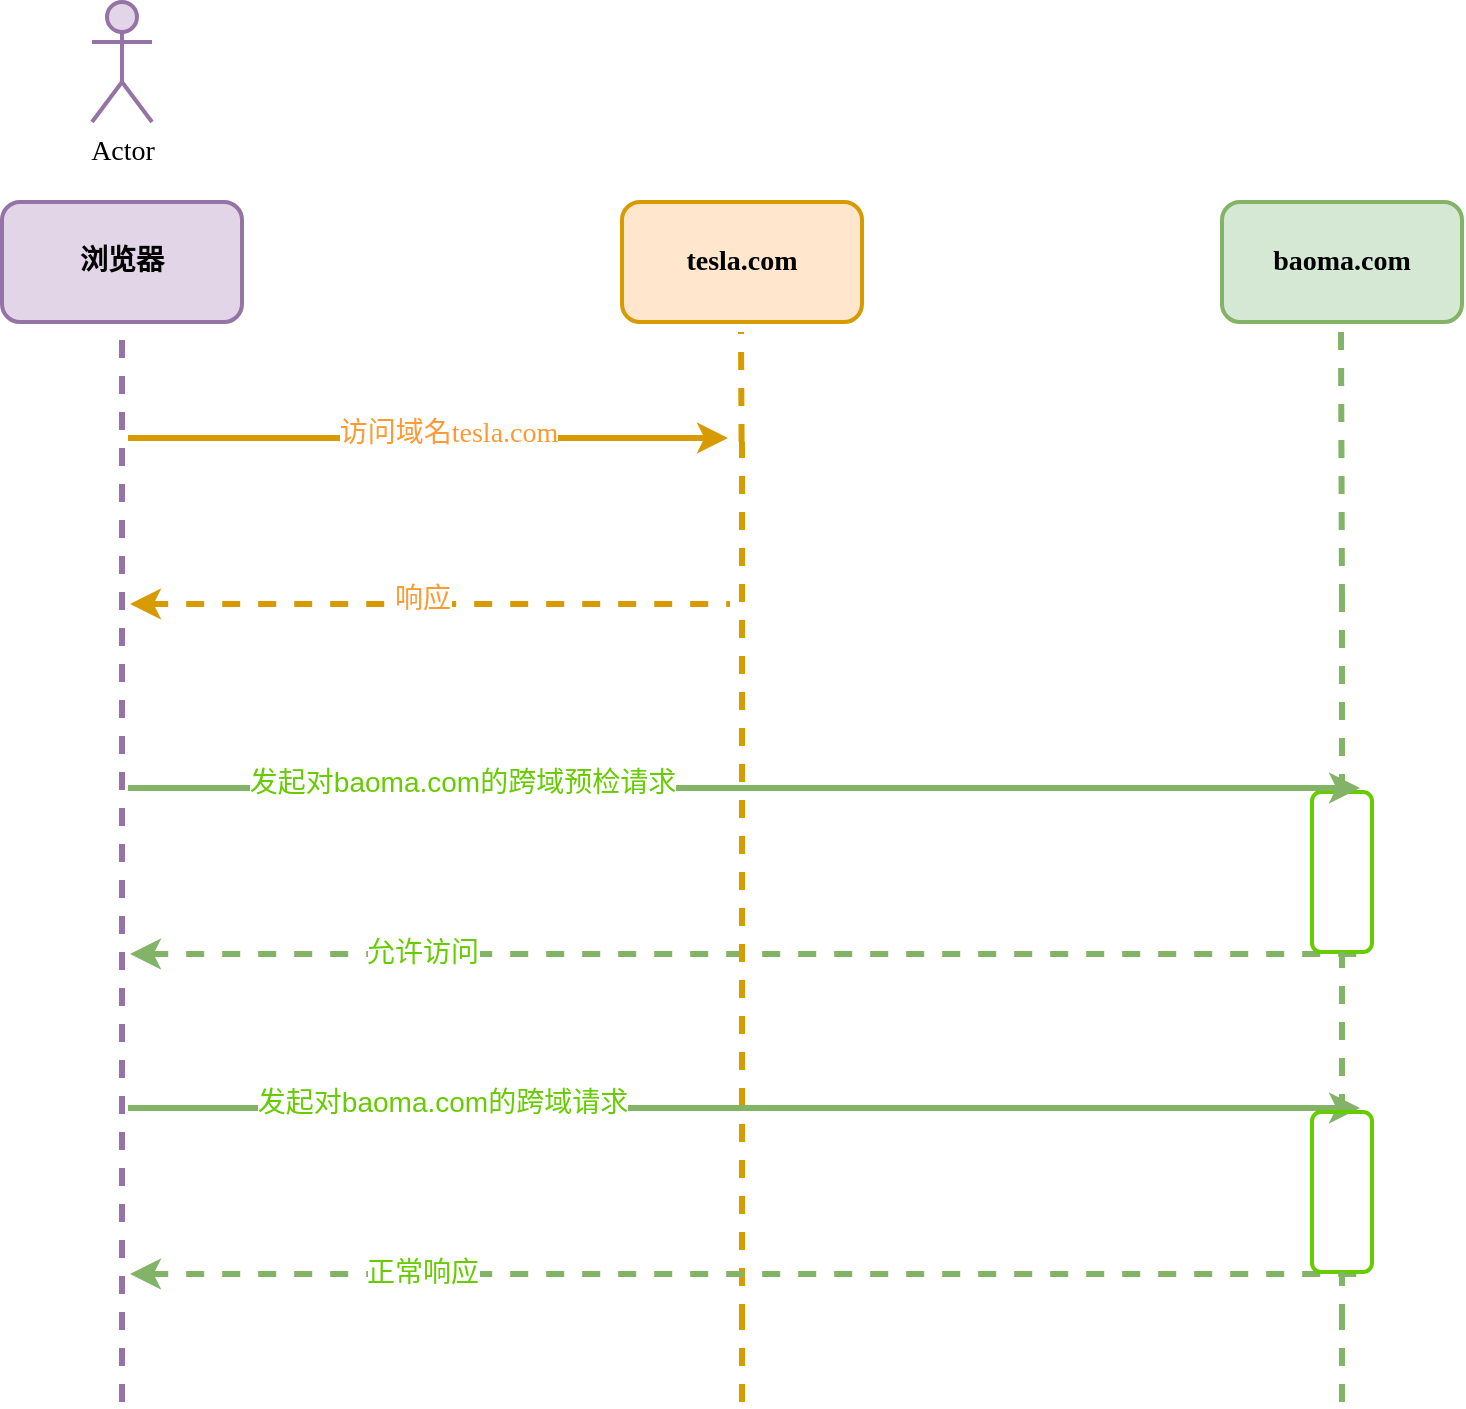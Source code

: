 <mxfile version="13.6.2" type="device"><diagram id="TAx3VhRo4yaYUp8TP5sN" name="第 1 页"><mxGraphModel dx="1550" dy="887" grid="1" gridSize="10" guides="1" tooltips="1" connect="1" arrows="1" fold="1" page="1" pageScale="1" pageWidth="827" pageHeight="1169" math="0" shadow="0"><root><mxCell id="0"/><mxCell id="1" parent="0"/><mxCell id="4MCYwqqs5LV5bHAqM7jv-1" value="浏览器" style="rounded=1;whiteSpace=wrap;html=1;fontSize=14;fontFamily=Comic Sans MS;fillColor=#e1d5e7;strokeColor=#9673a6;strokeWidth=2;fontStyle=1" parent="1" vertex="1"><mxGeometry x="50" y="120" width="120" height="60" as="geometry"/></mxCell><mxCell id="4MCYwqqs5LV5bHAqM7jv-2" value="baoma.com" style="rounded=1;whiteSpace=wrap;html=1;fontSize=14;fontFamily=Comic Sans MS;fillColor=#d5e8d4;strokeColor=#82b366;strokeWidth=2;fontStyle=1" parent="1" vertex="1"><mxGeometry x="660" y="120" width="120" height="60" as="geometry"/></mxCell><mxCell id="4MCYwqqs5LV5bHAqM7jv-4" value="Actor" style="shape=umlActor;verticalLabelPosition=bottom;verticalAlign=top;html=1;outlineConnect=0;fontFamily=Comic Sans MS;fontSize=14;fillColor=#e1d5e7;strokeColor=#9673a6;strokeWidth=2;" parent="1" vertex="1"><mxGeometry x="95" y="20" width="30" height="60" as="geometry"/></mxCell><mxCell id="4MCYwqqs5LV5bHAqM7jv-9" value="" style="endArrow=none;html=1;fontFamily=Comic Sans MS;fontSize=14;dashed=1;jumpSize=12;jumpStyle=none;endSize=15;startSize=20;strokeWidth=3;rounded=0;fillColor=#e1d5e7;strokeColor=#9673a6;" parent="1" edge="1"><mxGeometry width="50" height="50" relative="1" as="geometry"><mxPoint x="110" y="720" as="sourcePoint"/><mxPoint x="110" y="185" as="targetPoint"/></mxGeometry></mxCell><mxCell id="4MCYwqqs5LV5bHAqM7jv-11" value="" style="endArrow=none;html=1;fontFamily=Comic Sans MS;fontSize=14;dashed=1;jumpSize=12;jumpStyle=none;endSize=15;startSize=20;strokeWidth=3;rounded=0;fillColor=#d5e8d4;strokeColor=#82b366;" parent="1" edge="1"><mxGeometry width="50" height="50" relative="1" as="geometry"><mxPoint x="720" y="320" as="sourcePoint"/><mxPoint x="719.5" y="185" as="targetPoint"/></mxGeometry></mxCell><mxCell id="4MCYwqqs5LV5bHAqM7jv-15" value="" style="endArrow=none;html=1;fontFamily=Comic Sans MS;fontSize=14;dashed=1;jumpSize=12;jumpStyle=none;endSize=15;startSize=20;strokeWidth=3;rounded=0;fillColor=#d5e8d4;strokeColor=#82b366;" parent="1" source="hlJeiTDqp72yIUUsFeeU-7" edge="1"><mxGeometry width="50" height="50" relative="1" as="geometry"><mxPoint x="719.5" y="680" as="sourcePoint"/><mxPoint x="720" y="320" as="targetPoint"/></mxGeometry></mxCell><mxCell id="4MCYwqqs5LV5bHAqM7jv-16" value="" style="endArrow=classic;html=1;strokeWidth=3;fontFamily=Comic Sans MS;fontSize=14;fillColor=#ffe6cc;strokeColor=#d79b00;" parent="1" edge="1"><mxGeometry width="50" height="50" relative="1" as="geometry"><mxPoint x="113" y="238" as="sourcePoint"/><mxPoint x="413" y="238" as="targetPoint"/></mxGeometry></mxCell><mxCell id="4MCYwqqs5LV5bHAqM7jv-20" value="访问域名tesla.com" style="edgeLabel;html=1;align=center;verticalAlign=middle;resizable=0;points=[];fontSize=14;fontFamily=Comic Sans MS;fontColor=#FF9933;" parent="4MCYwqqs5LV5bHAqM7jv-16" vertex="1" connectable="0"><mxGeometry x="-0.069" relative="1" as="geometry"><mxPoint x="20" y="-2" as="offset"/></mxGeometry></mxCell><mxCell id="4MCYwqqs5LV5bHAqM7jv-17" value="" style="endArrow=none;html=1;strokeWidth=3;fontFamily=Comic Sans MS;fontSize=14;fillColor=#ffe6cc;strokeColor=#d79b00;startArrow=classic;startFill=1;endFill=0;dashed=1;" parent="1" edge="1"><mxGeometry width="50" height="50" relative="1" as="geometry"><mxPoint x="114" y="321" as="sourcePoint"/><mxPoint x="414" y="321" as="targetPoint"/></mxGeometry></mxCell><mxCell id="4MCYwqqs5LV5bHAqM7jv-18" value="响应" style="edgeLabel;html=1;align=center;verticalAlign=middle;resizable=0;points=[];fontSize=14;fontFamily=Comic Sans MS;fontColor=#FF9933;" parent="4MCYwqqs5LV5bHAqM7jv-17" vertex="1" connectable="0"><mxGeometry x="-0.089" relative="1" as="geometry"><mxPoint x="9" y="-2" as="offset"/></mxGeometry></mxCell><mxCell id="4MCYwqqs5LV5bHAqM7jv-26" value="" style="endArrow=none;html=1;strokeWidth=3;fontFamily=Comic Sans MS;fontSize=14;fillColor=#d5e8d4;startArrow=classic;startFill=1;endFill=0;dashed=1;strokeColor=#82b366;" parent="1" edge="1"><mxGeometry width="50" height="50" relative="1" as="geometry"><mxPoint x="114" y="496" as="sourcePoint"/><mxPoint x="730" y="496" as="targetPoint"/></mxGeometry></mxCell><mxCell id="hlJeiTDqp72yIUUsFeeU-10" value="允许访问" style="edgeLabel;html=1;align=center;verticalAlign=middle;resizable=0;points=[];fontSize=14;fontColor=#66CC00;" parent="4MCYwqqs5LV5bHAqM7jv-26" vertex="1" connectable="0"><mxGeometry x="-0.441" y="-1" relative="1" as="geometry"><mxPoint x="-26" y="-2" as="offset"/></mxGeometry></mxCell><mxCell id="4MCYwqqs5LV5bHAqM7jv-29" value="" style="endArrow=none;html=1;fontFamily=Comic Sans MS;fontSize=14;dashed=1;jumpSize=12;jumpStyle=none;endSize=15;startSize=20;strokeWidth=3;rounded=0;fillColor=#d5e8d4;strokeColor=#82b366;" parent="1" edge="1"><mxGeometry width="50" height="50" relative="1" as="geometry"><mxPoint x="720" y="720" as="sourcePoint"/><mxPoint x="720" y="675" as="targetPoint"/></mxGeometry></mxCell><mxCell id="hlJeiTDqp72yIUUsFeeU-1" value="tesla.com" style="rounded=1;whiteSpace=wrap;html=1;fontSize=14;fontFamily=Comic Sans MS;fillColor=#ffe6cc;strokeColor=#d79b00;strokeWidth=2;fontStyle=1" parent="1" vertex="1"><mxGeometry x="360" y="120" width="120" height="60" as="geometry"/></mxCell><mxCell id="hlJeiTDqp72yIUUsFeeU-2" value="" style="endArrow=none;html=1;fontFamily=Comic Sans MS;fontSize=14;dashed=1;jumpSize=12;jumpStyle=none;endSize=15;startSize=20;strokeWidth=3;rounded=0;fillColor=#ffe6cc;strokeColor=#d79b00;" parent="1" edge="1"><mxGeometry width="50" height="50" relative="1" as="geometry"><mxPoint x="419.789" y="240" as="sourcePoint"/><mxPoint x="419.5" y="185" as="targetPoint"/></mxGeometry></mxCell><mxCell id="hlJeiTDqp72yIUUsFeeU-4" value="" style="endArrow=none;html=1;fontFamily=Comic Sans MS;fontSize=14;dashed=1;jumpSize=12;jumpStyle=none;endSize=15;startSize=20;strokeWidth=3;rounded=0;fillColor=#ffe6cc;strokeColor=#d79b00;" parent="1" edge="1"><mxGeometry width="50" height="50" relative="1" as="geometry"><mxPoint x="420" y="680" as="sourcePoint"/><mxPoint x="420" y="240" as="targetPoint"/></mxGeometry></mxCell><mxCell id="hlJeiTDqp72yIUUsFeeU-6" value="" style="endArrow=none;html=1;fontFamily=Comic Sans MS;fontSize=14;dashed=1;jumpSize=12;jumpStyle=none;endSize=15;startSize=20;strokeWidth=3;rounded=0;fillColor=#ffe6cc;strokeColor=#d79b00;" parent="1" edge="1"><mxGeometry width="50" height="50" relative="1" as="geometry"><mxPoint x="420" y="720" as="sourcePoint"/><mxPoint x="420" y="675" as="targetPoint"/></mxGeometry></mxCell><mxCell id="hlJeiTDqp72yIUUsFeeU-7" value="" style="rounded=1;whiteSpace=wrap;html=1;fontFamily=Comic Sans MS;fontSize=14;rotation=90;glass=0;fillColor=none;strokeWidth=2;strokeColor=#66CC00;" parent="1" vertex="1"><mxGeometry x="680" y="440" width="80" height="30" as="geometry"/></mxCell><mxCell id="hlJeiTDqp72yIUUsFeeU-8" value="" style="endArrow=none;html=1;fontFamily=Comic Sans MS;fontSize=14;dashed=1;jumpSize=12;jumpStyle=none;endSize=15;startSize=20;strokeWidth=3;rounded=0;fillColor=#d5e8d4;strokeColor=#82b366;" parent="1" target="hlJeiTDqp72yIUUsFeeU-7" edge="1" source="X8IY6m-xA6vklIprmgeA-6"><mxGeometry width="50" height="50" relative="1" as="geometry"><mxPoint x="720" y="680" as="sourcePoint"/><mxPoint x="720" y="320" as="targetPoint"/></mxGeometry></mxCell><mxCell id="4MCYwqqs5LV5bHAqM7jv-21" value="" style="endArrow=classic;html=1;strokeWidth=3;fontFamily=Comic Sans MS;fontSize=14;fillColor=#d5e8d4;strokeColor=#82b366;" parent="1" edge="1"><mxGeometry width="50" height="50" relative="1" as="geometry"><mxPoint x="113" y="413" as="sourcePoint"/><mxPoint x="729" y="413" as="targetPoint"/><Array as="points"><mxPoint x="410" y="413"/></Array></mxGeometry></mxCell><mxCell id="hlJeiTDqp72yIUUsFeeU-9" value="发起对baoma.com的跨域预检请求" style="edgeLabel;html=1;align=center;verticalAlign=middle;resizable=0;points=[];fontSize=14;fontColor=#66CC00;" parent="4MCYwqqs5LV5bHAqM7jv-21" vertex="1" connectable="0"><mxGeometry x="-0.036" y="-167" relative="1" as="geometry"><mxPoint x="-130" y="-170" as="offset"/></mxGeometry></mxCell><mxCell id="X8IY6m-xA6vklIprmgeA-1" value="" style="endArrow=none;html=1;strokeWidth=3;fontFamily=Comic Sans MS;fontSize=14;fillColor=#d5e8d4;startArrow=classic;startFill=1;endFill=0;dashed=1;strokeColor=#82b366;" edge="1" parent="1"><mxGeometry width="50" height="50" relative="1" as="geometry"><mxPoint x="114" y="656" as="sourcePoint"/><mxPoint x="730" y="656" as="targetPoint"/></mxGeometry></mxCell><mxCell id="X8IY6m-xA6vklIprmgeA-2" value="正常响应" style="edgeLabel;html=1;align=center;verticalAlign=middle;resizable=0;points=[];fontSize=14;fontColor=#66CC00;" vertex="1" connectable="0" parent="X8IY6m-xA6vklIprmgeA-1"><mxGeometry x="-0.441" y="-1" relative="1" as="geometry"><mxPoint x="-26" y="-2" as="offset"/></mxGeometry></mxCell><mxCell id="X8IY6m-xA6vklIprmgeA-3" value="" style="endArrow=classic;html=1;strokeWidth=3;fontFamily=Comic Sans MS;fontSize=14;fillColor=#d5e8d4;strokeColor=#82b366;" edge="1" parent="1"><mxGeometry width="50" height="50" relative="1" as="geometry"><mxPoint x="113" y="573" as="sourcePoint"/><mxPoint x="729" y="573" as="targetPoint"/><Array as="points"><mxPoint x="410" y="573"/></Array></mxGeometry></mxCell><mxCell id="X8IY6m-xA6vklIprmgeA-4" value="发起对baoma.com的跨域请求" style="edgeLabel;html=1;align=center;verticalAlign=middle;resizable=0;points=[];fontSize=14;fontColor=#66CC00;" vertex="1" connectable="0" parent="X8IY6m-xA6vklIprmgeA-3"><mxGeometry x="-0.036" y="-167" relative="1" as="geometry"><mxPoint x="-140" y="-170" as="offset"/></mxGeometry></mxCell><mxCell id="X8IY6m-xA6vklIprmgeA-6" value="" style="rounded=1;whiteSpace=wrap;html=1;fontFamily=Comic Sans MS;fontSize=14;rotation=90;glass=0;fillColor=none;strokeWidth=2;strokeColor=#66CC00;" vertex="1" parent="1"><mxGeometry x="680" y="600" width="80" height="30" as="geometry"/></mxCell><mxCell id="X8IY6m-xA6vklIprmgeA-7" value="" style="endArrow=none;html=1;fontFamily=Comic Sans MS;fontSize=14;dashed=1;jumpSize=12;jumpStyle=none;endSize=15;startSize=20;strokeWidth=3;rounded=0;fillColor=#d5e8d4;strokeColor=#82b366;" edge="1" parent="1" target="X8IY6m-xA6vklIprmgeA-6"><mxGeometry width="50" height="50" relative="1" as="geometry"><mxPoint x="720" y="680" as="sourcePoint"/><mxPoint x="720" y="495" as="targetPoint"/></mxGeometry></mxCell></root></mxGraphModel></diagram></mxfile>